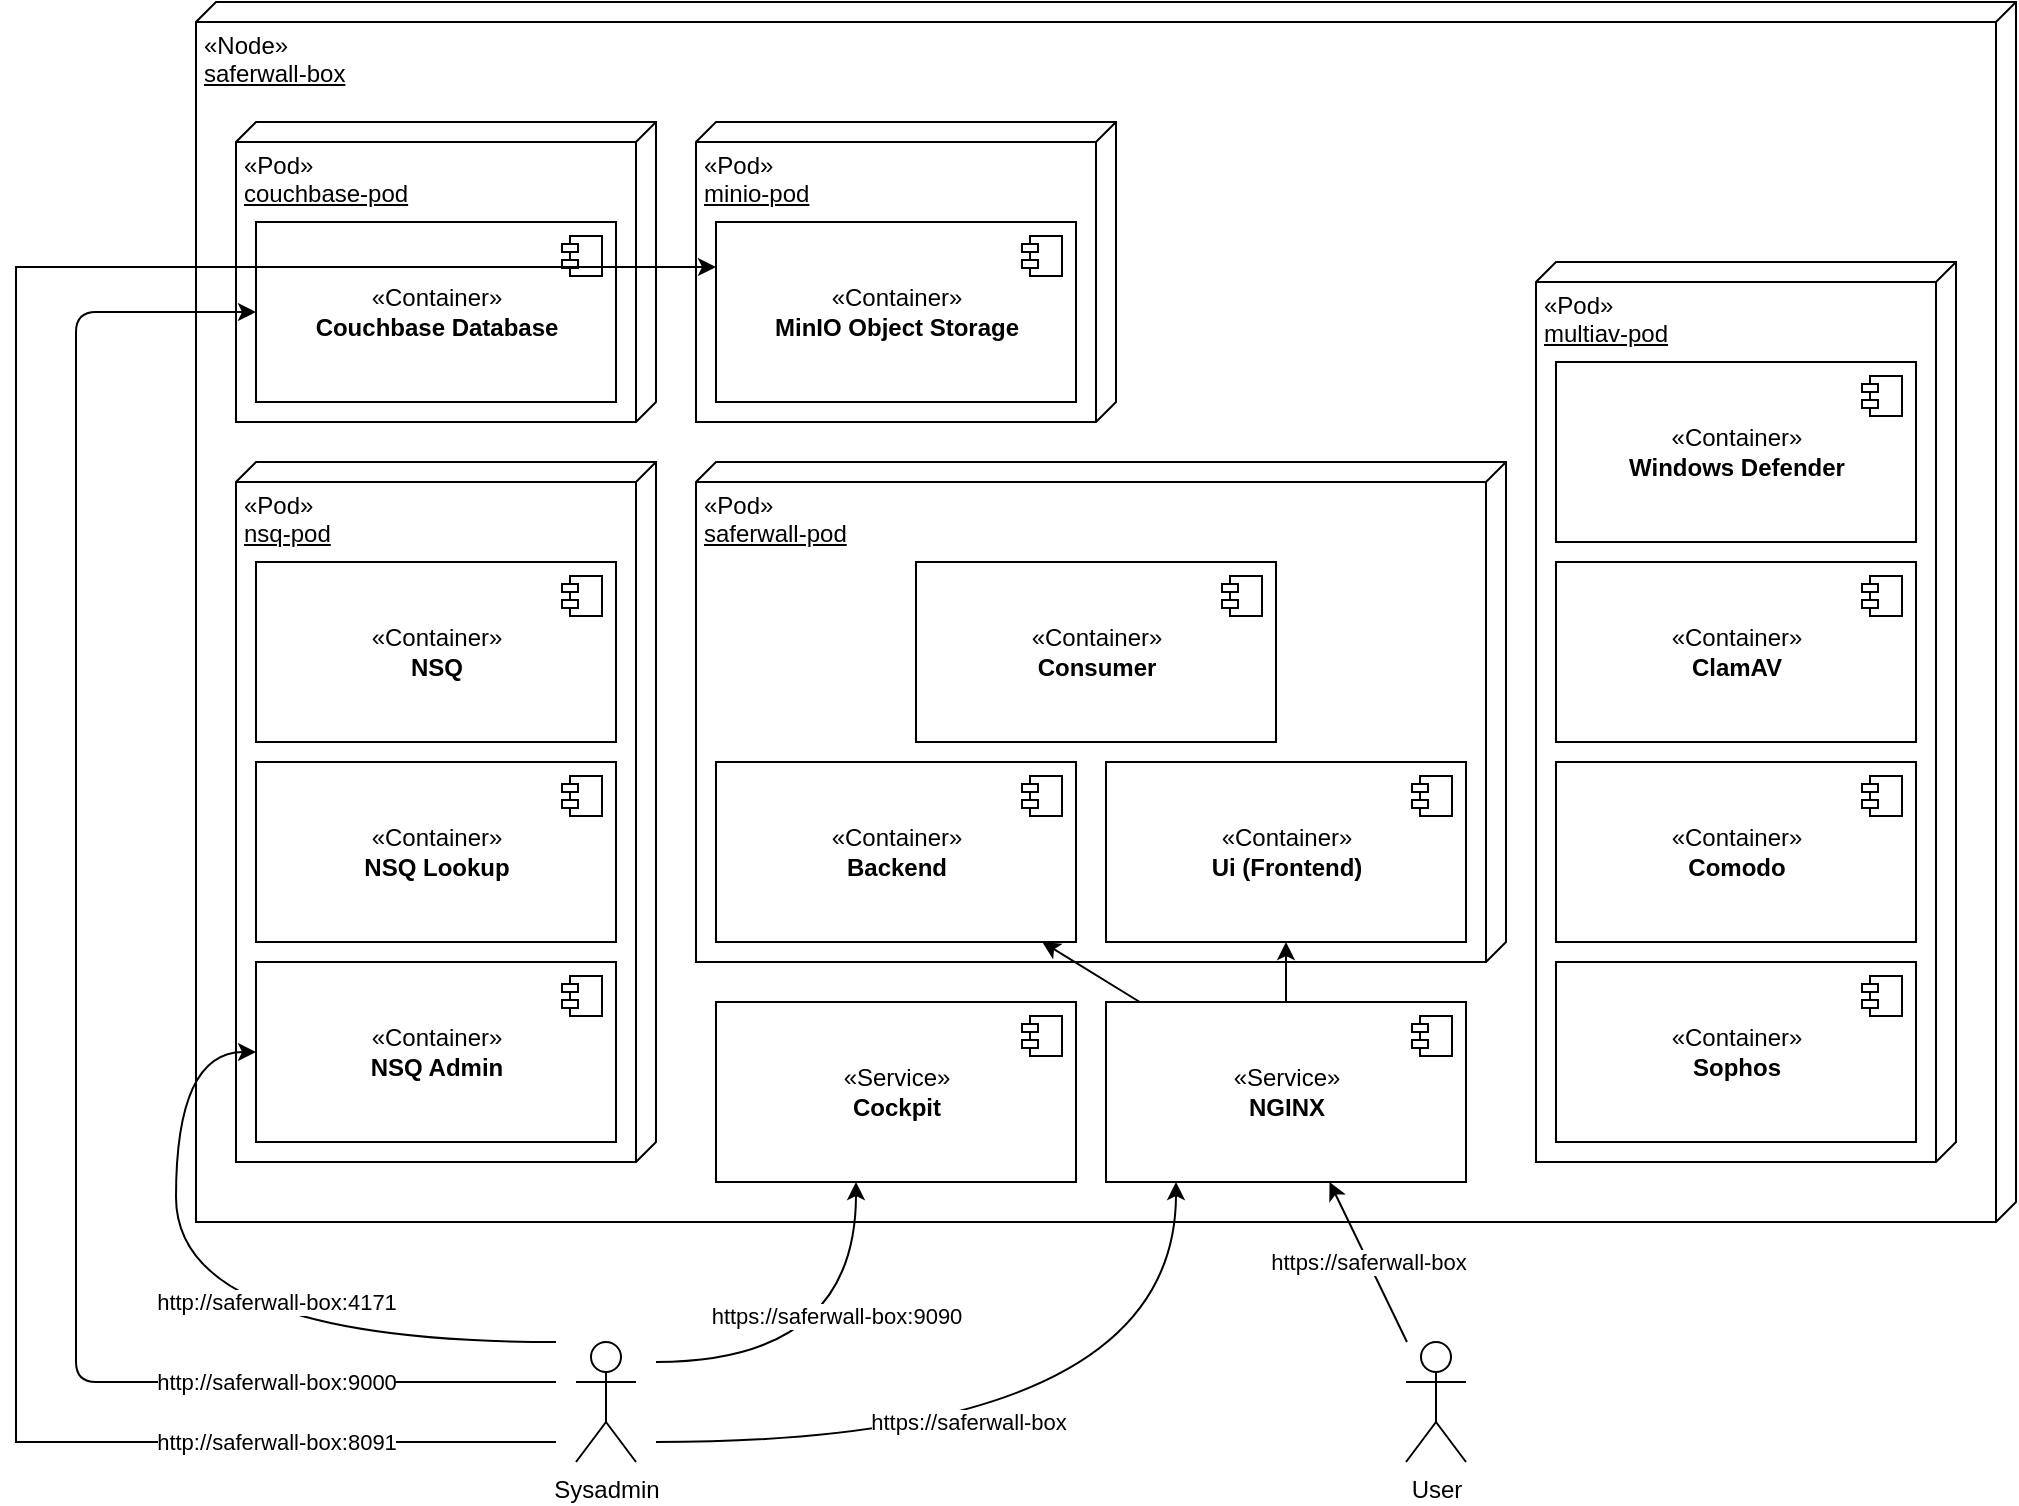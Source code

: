 <mxfile version="14.1.8" type="device"><diagram id="pRDvFIAnrit9D_myS2v1" name="Page-1"><mxGraphModel dx="1574" dy="1164" grid="1" gridSize="10" guides="1" tooltips="1" connect="1" arrows="1" fold="1" page="1" pageScale="1" pageWidth="850" pageHeight="1100" math="0" shadow="0"><root><mxCell id="0"/><mxCell id="1" parent="0"/><mxCell id="8RYcF43jASUuvk7ZDHA5-20" value="&lt;span style=&quot;text-align: center&quot;&gt;«Node»&lt;/span&gt;&lt;br style=&quot;text-align: center&quot;&gt;&lt;span style=&quot;text-align: center&quot;&gt;&lt;u&gt;saferwall-box&lt;br&gt;&lt;/u&gt;&lt;/span&gt;" style="verticalAlign=top;align=left;spacingTop=8;spacingLeft=2;spacingRight=12;shape=cube;size=10;direction=south;fontStyle=0;html=1;" parent="1" vertex="1"><mxGeometry x="430" y="200" width="910" height="610" as="geometry"/></mxCell><mxCell id="8RYcF43jASUuvk7ZDHA5-24" style="edgeStyle=orthogonalEdgeStyle;orthogonalLoop=1;jettySize=auto;html=1;strokeColor=none;rounded=0;" parent="1" target="8RYcF43jASUuvk7ZDHA5-7" edge="1"><mxGeometry relative="1" as="geometry"><Array as="points"><mxPoint x="615" y="490"/><mxPoint x="835" y="490"/></Array><mxPoint x="615.034" y="590" as="sourcePoint"/></mxGeometry></mxCell><mxCell id="8EWzMbppnUh58eAo0yBk-2" value="&lt;span style=&quot;text-align: center&quot;&gt;«Pod»&lt;/span&gt;&lt;br style=&quot;text-align: center&quot;&gt;&lt;span style=&quot;text-align: center&quot;&gt;&lt;u&gt;saferwall-pod&lt;br&gt;&lt;/u&gt;&lt;/span&gt;" style="verticalAlign=top;align=left;spacingTop=8;spacingLeft=2;spacingRight=12;shape=cube;size=10;direction=south;fontStyle=0;html=1;" parent="1" vertex="1"><mxGeometry x="680" y="430" width="405" height="250" as="geometry"/></mxCell><mxCell id="8RYcF43jASUuvk7ZDHA5-7" value="«Container»&lt;br&gt;&lt;b&gt;Consumer&lt;/b&gt;" style="html=1;dropTarget=0;" parent="1" vertex="1"><mxGeometry x="790" y="480" width="180" height="90" as="geometry"/></mxCell><mxCell id="8RYcF43jASUuvk7ZDHA5-8" value="" style="shape=component;jettyWidth=8;jettyHeight=4;" parent="8RYcF43jASUuvk7ZDHA5-7" vertex="1"><mxGeometry x="1" width="20" height="20" relative="1" as="geometry"><mxPoint x="-27" y="7" as="offset"/></mxGeometry></mxCell><mxCell id="8EWzMbppnUh58eAo0yBk-10" value="&lt;span style=&quot;text-align: center&quot;&gt;«Pod»&lt;/span&gt;&lt;br style=&quot;text-align: center&quot;&gt;&lt;span style=&quot;text-align: center&quot;&gt;&lt;u&gt;minio-pod&lt;br&gt;&lt;/u&gt;&lt;/span&gt;" style="verticalAlign=top;align=left;spacingTop=8;spacingLeft=2;spacingRight=12;shape=cube;size=10;direction=south;fontStyle=0;html=1;" parent="1" vertex="1"><mxGeometry x="680" y="260" width="210" height="150" as="geometry"/></mxCell><mxCell id="8RYcF43jASUuvk7ZDHA5-49" value="«Container»&lt;br&gt;&lt;b&gt;MinIO Object Storage&lt;/b&gt;" style="html=1;dropTarget=0;" parent="1" vertex="1"><mxGeometry x="690" y="310" width="180" height="90" as="geometry"/></mxCell><mxCell id="8RYcF43jASUuvk7ZDHA5-50" value="" style="shape=component;jettyWidth=8;jettyHeight=4;" parent="8RYcF43jASUuvk7ZDHA5-49" vertex="1"><mxGeometry x="1" width="20" height="20" relative="1" as="geometry"><mxPoint x="-27" y="7" as="offset"/></mxGeometry></mxCell><mxCell id="8EWzMbppnUh58eAo0yBk-13" value="&lt;span style=&quot;text-align: center&quot;&gt;«Pod»&lt;/span&gt;&lt;br style=&quot;text-align: center&quot;&gt;&lt;span style=&quot;text-align: center&quot;&gt;&lt;u&gt;nsq-pod&lt;br&gt;&lt;/u&gt;&lt;/span&gt;" style="verticalAlign=top;align=left;spacingTop=8;spacingLeft=2;spacingRight=12;shape=cube;size=10;direction=south;fontStyle=0;html=1;" parent="1" vertex="1"><mxGeometry x="450" y="430" width="210" height="350" as="geometry"/></mxCell><mxCell id="8EWzMbppnUh58eAo0yBk-14" value="«Container»&lt;br&gt;&lt;b&gt;NSQ Lookup&lt;/b&gt;" style="html=1;dropTarget=0;" parent="1" vertex="1"><mxGeometry x="460" y="580" width="180" height="90" as="geometry"/></mxCell><mxCell id="8EWzMbppnUh58eAo0yBk-15" value="" style="shape=component;jettyWidth=8;jettyHeight=4;" parent="8EWzMbppnUh58eAo0yBk-14" vertex="1"><mxGeometry x="1" width="20" height="20" relative="1" as="geometry"><mxPoint x="-27" y="7" as="offset"/></mxGeometry></mxCell><mxCell id="8RYcF43jASUuvk7ZDHA5-17" value="«Container»&lt;br&gt;&lt;b&gt;NSQ&lt;/b&gt;" style="html=1;dropTarget=0;" parent="1" vertex="1"><mxGeometry x="460" y="480" width="180" height="90" as="geometry"/></mxCell><mxCell id="8RYcF43jASUuvk7ZDHA5-18" value="" style="shape=component;jettyWidth=8;jettyHeight=4;" parent="8RYcF43jASUuvk7ZDHA5-17" vertex="1"><mxGeometry x="1" width="20" height="20" relative="1" as="geometry"><mxPoint x="-27" y="7" as="offset"/></mxGeometry></mxCell><mxCell id="8EWzMbppnUh58eAo0yBk-23" value="&lt;span style=&quot;text-align: center&quot;&gt;«Pod»&lt;/span&gt;&lt;br style=&quot;text-align: center&quot;&gt;&lt;span style=&quot;text-align: center&quot;&gt;&lt;u&gt;couchbase-pod&lt;br&gt;&lt;/u&gt;&lt;/span&gt;" style="verticalAlign=top;align=left;spacingTop=8;spacingLeft=2;spacingRight=12;shape=cube;size=10;direction=south;fontStyle=0;html=1;" parent="1" vertex="1"><mxGeometry x="450" y="260" width="210" height="150" as="geometry"/></mxCell><mxCell id="8EWzMbppnUh58eAo0yBk-24" value="«Container»&lt;br&gt;&lt;b&gt;Couchbase Database&lt;/b&gt;" style="html=1;dropTarget=0;" parent="1" vertex="1"><mxGeometry x="460" y="310" width="180" height="90" as="geometry"/></mxCell><mxCell id="8EWzMbppnUh58eAo0yBk-25" value="" style="shape=component;jettyWidth=8;jettyHeight=4;" parent="8EWzMbppnUh58eAo0yBk-24" vertex="1"><mxGeometry x="1" width="20" height="20" relative="1" as="geometry"><mxPoint x="-27" y="7" as="offset"/></mxGeometry></mxCell><mxCell id="wCCmRajiiTZi3MHxOZBa-34" value="https://saferwall-box" style="rounded=0;orthogonalLoop=1;jettySize=auto;html=1;" parent="1" source="wCCmRajiiTZi3MHxOZBa-6" target="wCCmRajiiTZi3MHxOZBa-32" edge="1"><mxGeometry relative="1" as="geometry"/></mxCell><mxCell id="wCCmRajiiTZi3MHxOZBa-6" value="User" style="shape=umlActor;verticalLabelPosition=bottom;verticalAlign=top;html=1;outlineConnect=0;" parent="1" vertex="1"><mxGeometry x="1035" y="870" width="30" height="60" as="geometry"/></mxCell><mxCell id="wCCmRajiiTZi3MHxOZBa-8" value="«Container»&lt;br&gt;&lt;b&gt;Backend&lt;/b&gt;" style="html=1;dropTarget=0;" parent="1" vertex="1"><mxGeometry x="690" y="580" width="180" height="90" as="geometry"/></mxCell><mxCell id="wCCmRajiiTZi3MHxOZBa-9" value="" style="shape=component;jettyWidth=8;jettyHeight=4;" parent="wCCmRajiiTZi3MHxOZBa-8" vertex="1"><mxGeometry x="1" width="20" height="20" relative="1" as="geometry"><mxPoint x="-27" y="7" as="offset"/></mxGeometry></mxCell><mxCell id="wCCmRajiiTZi3MHxOZBa-10" value="«Container»&lt;br&gt;&lt;b&gt;Ui (Frontend)&lt;/b&gt;" style="html=1;dropTarget=0;" parent="1" vertex="1"><mxGeometry x="885" y="580" width="180" height="90" as="geometry"/></mxCell><mxCell id="wCCmRajiiTZi3MHxOZBa-11" value="" style="shape=component;jettyWidth=8;jettyHeight=4;" parent="wCCmRajiiTZi3MHxOZBa-10" vertex="1"><mxGeometry x="1" width="20" height="20" relative="1" as="geometry"><mxPoint x="-27" y="7" as="offset"/></mxGeometry></mxCell><mxCell id="wCCmRajiiTZi3MHxOZBa-12" value="&lt;span style=&quot;text-align: center&quot;&gt;«Pod»&lt;/span&gt;&lt;br style=&quot;text-align: center&quot;&gt;&lt;span style=&quot;text-align: center&quot;&gt;&lt;u&gt;multiav-pod&lt;br&gt;&lt;/u&gt;&lt;/span&gt;" style="verticalAlign=top;align=left;spacingTop=8;spacingLeft=2;spacingRight=12;shape=cube;size=10;direction=south;fontStyle=0;html=1;" parent="1" vertex="1"><mxGeometry x="1100" y="330" width="210" height="450" as="geometry"/></mxCell><mxCell id="wCCmRajiiTZi3MHxOZBa-13" value="«Container»&lt;br&gt;&lt;b&gt;Windows Defender&lt;/b&gt;" style="html=1;dropTarget=0;" parent="1" vertex="1"><mxGeometry x="1110" y="380" width="180" height="90" as="geometry"/></mxCell><mxCell id="wCCmRajiiTZi3MHxOZBa-14" value="" style="shape=component;jettyWidth=8;jettyHeight=4;" parent="wCCmRajiiTZi3MHxOZBa-13" vertex="1"><mxGeometry x="1" width="20" height="20" relative="1" as="geometry"><mxPoint x="-27" y="7" as="offset"/></mxGeometry></mxCell><mxCell id="wCCmRajiiTZi3MHxOZBa-15" value="«Container»&lt;br&gt;&lt;b&gt;ClamAV&lt;/b&gt;" style="html=1;dropTarget=0;" parent="1" vertex="1"><mxGeometry x="1110" y="480" width="180" height="90" as="geometry"/></mxCell><mxCell id="wCCmRajiiTZi3MHxOZBa-16" value="" style="shape=component;jettyWidth=8;jettyHeight=4;" parent="wCCmRajiiTZi3MHxOZBa-15" vertex="1"><mxGeometry x="1" width="20" height="20" relative="1" as="geometry"><mxPoint x="-27" y="7" as="offset"/></mxGeometry></mxCell><mxCell id="wCCmRajiiTZi3MHxOZBa-17" value="«Container»&lt;br&gt;&lt;b&gt;Comodo&lt;/b&gt;" style="html=1;dropTarget=0;" parent="1" vertex="1"><mxGeometry x="1110" y="580" width="180" height="90" as="geometry"/></mxCell><mxCell id="wCCmRajiiTZi3MHxOZBa-18" value="" style="shape=component;jettyWidth=8;jettyHeight=4;" parent="wCCmRajiiTZi3MHxOZBa-17" vertex="1"><mxGeometry x="1" width="20" height="20" relative="1" as="geometry"><mxPoint x="-27" y="7" as="offset"/></mxGeometry></mxCell><mxCell id="wCCmRajiiTZi3MHxOZBa-19" value="«Container»&lt;br&gt;&lt;b&gt;Sophos&lt;/b&gt;" style="html=1;dropTarget=0;" parent="1" vertex="1"><mxGeometry x="1110" y="680" width="180" height="90" as="geometry"/></mxCell><mxCell id="wCCmRajiiTZi3MHxOZBa-20" value="" style="shape=component;jettyWidth=8;jettyHeight=4;" parent="wCCmRajiiTZi3MHxOZBa-19" vertex="1"><mxGeometry x="1" width="20" height="20" relative="1" as="geometry"><mxPoint x="-27" y="7" as="offset"/></mxGeometry></mxCell><mxCell id="wCCmRajiiTZi3MHxOZBa-35" style="edgeStyle=none;rounded=0;orthogonalLoop=1;jettySize=auto;html=1;" parent="1" source="wCCmRajiiTZi3MHxOZBa-32" target="wCCmRajiiTZi3MHxOZBa-8" edge="1"><mxGeometry relative="1" as="geometry"/></mxCell><mxCell id="wCCmRajiiTZi3MHxOZBa-36" style="edgeStyle=none;rounded=0;orthogonalLoop=1;jettySize=auto;html=1;" parent="1" source="wCCmRajiiTZi3MHxOZBa-32" target="wCCmRajiiTZi3MHxOZBa-10" edge="1"><mxGeometry relative="1" as="geometry"/></mxCell><mxCell id="wCCmRajiiTZi3MHxOZBa-32" value="«Service»&lt;br&gt;&lt;b&gt;NGINX&lt;/b&gt;" style="html=1;dropTarget=0;" parent="1" vertex="1"><mxGeometry x="885" y="700" width="180" height="90" as="geometry"/></mxCell><mxCell id="wCCmRajiiTZi3MHxOZBa-33" value="" style="shape=component;jettyWidth=8;jettyHeight=4;" parent="wCCmRajiiTZi3MHxOZBa-32" vertex="1"><mxGeometry x="1" width="20" height="20" relative="1" as="geometry"><mxPoint x="-27" y="7" as="offset"/></mxGeometry></mxCell><mxCell id="wCCmRajiiTZi3MHxOZBa-37" value="«Container»&lt;br&gt;&lt;b&gt;NSQ Admin&lt;/b&gt;" style="html=1;dropTarget=0;" parent="1" vertex="1"><mxGeometry x="460" y="680" width="180" height="90" as="geometry"/></mxCell><mxCell id="wCCmRajiiTZi3MHxOZBa-38" value="" style="shape=component;jettyWidth=8;jettyHeight=4;" parent="wCCmRajiiTZi3MHxOZBa-37" vertex="1"><mxGeometry x="1" width="20" height="20" relative="1" as="geometry"><mxPoint x="-27" y="7" as="offset"/></mxGeometry></mxCell><mxCell id="ujnwH42QmWT_9Xxy1NbU-3" value="«Service»&lt;br&gt;&lt;b&gt;Cockpit&lt;/b&gt;" style="html=1;dropTarget=0;" vertex="1" parent="1"><mxGeometry x="690" y="700" width="180" height="90" as="geometry"/></mxCell><mxCell id="ujnwH42QmWT_9Xxy1NbU-4" value="" style="shape=component;jettyWidth=8;jettyHeight=4;" vertex="1" parent="ujnwH42QmWT_9Xxy1NbU-3"><mxGeometry x="1" width="20" height="20" relative="1" as="geometry"><mxPoint x="-27" y="7" as="offset"/></mxGeometry></mxCell><mxCell id="ujnwH42QmWT_9Xxy1NbU-6" value="https://saferwall-box" style="orthogonalLoop=1;jettySize=auto;html=1;edgeStyle=orthogonalEdgeStyle;curved=1;" edge="1" parent="1" target="wCCmRajiiTZi3MHxOZBa-32"><mxGeometry x="-0.2" y="10" relative="1" as="geometry"><mxPoint x="660" y="920" as="sourcePoint"/><Array as="points"><mxPoint x="920" y="920"/></Array><mxPoint as="offset"/></mxGeometry></mxCell><mxCell id="ujnwH42QmWT_9Xxy1NbU-8" value="https://saferwall-box:9090" style="edgeStyle=orthogonalEdgeStyle;orthogonalLoop=1;jettySize=auto;html=1;strokeColor=#000000;curved=1;" edge="1" parent="1" target="ujnwH42QmWT_9Xxy1NbU-3"><mxGeometry x="0.3" y="10" relative="1" as="geometry"><mxPoint x="660" y="880" as="sourcePoint"/><Array as="points"><mxPoint x="760" y="880"/></Array><mxPoint as="offset"/></mxGeometry></mxCell><mxCell id="ujnwH42QmWT_9Xxy1NbU-9" value="http://saferwall-box:4171" style="edgeStyle=elbowEdgeStyle;orthogonalLoop=1;jettySize=auto;html=1;curved=1;" edge="1" parent="1" target="wCCmRajiiTZi3MHxOZBa-37"><mxGeometry x="-0.253" y="-20" relative="1" as="geometry"><mxPoint x="610" y="870" as="sourcePoint"/><mxPoint x="430" y="850" as="targetPoint"/><Array as="points"><mxPoint x="420" y="810"/></Array><mxPoint as="offset"/></mxGeometry></mxCell><mxCell id="ujnwH42QmWT_9Xxy1NbU-10" value="http://saferwall-box:9000" style="edgeStyle=elbowEdgeStyle;orthogonalLoop=1;jettySize=auto;html=1;strokeColor=#000000;rounded=1;" edge="1" parent="1" target="8EWzMbppnUh58eAo0yBk-24"><mxGeometry x="-0.676" relative="1" as="geometry"><mxPoint x="610" y="890" as="sourcePoint"/><Array as="points"><mxPoint x="370" y="640"/></Array><mxPoint as="offset"/></mxGeometry></mxCell><mxCell id="ujnwH42QmWT_9Xxy1NbU-11" value="http://saferwall-box:8091" style="edgeStyle=elbowEdgeStyle;rounded=0;orthogonalLoop=1;jettySize=auto;html=1;strokeColor=#000000;entryX=0;entryY=0.25;entryDx=0;entryDy=0;" edge="1" parent="1" target="8RYcF43jASUuvk7ZDHA5-49"><mxGeometry x="-0.768" relative="1" as="geometry"><mxPoint x="610" y="920" as="sourcePoint"/><Array as="points"><mxPoint x="340" y="630"/><mxPoint x="280" y="630"/><mxPoint x="330" y="360"/><mxPoint x="340" y="360"/></Array><mxPoint as="offset"/></mxGeometry></mxCell><mxCell id="ujnwH42QmWT_9Xxy1NbU-5" value="Sysadmin" style="shape=umlActor;verticalLabelPosition=bottom;verticalAlign=top;html=1;outlineConnect=0;" vertex="1" parent="1"><mxGeometry x="620" y="870" width="30" height="60" as="geometry"/></mxCell></root></mxGraphModel></diagram></mxfile>
